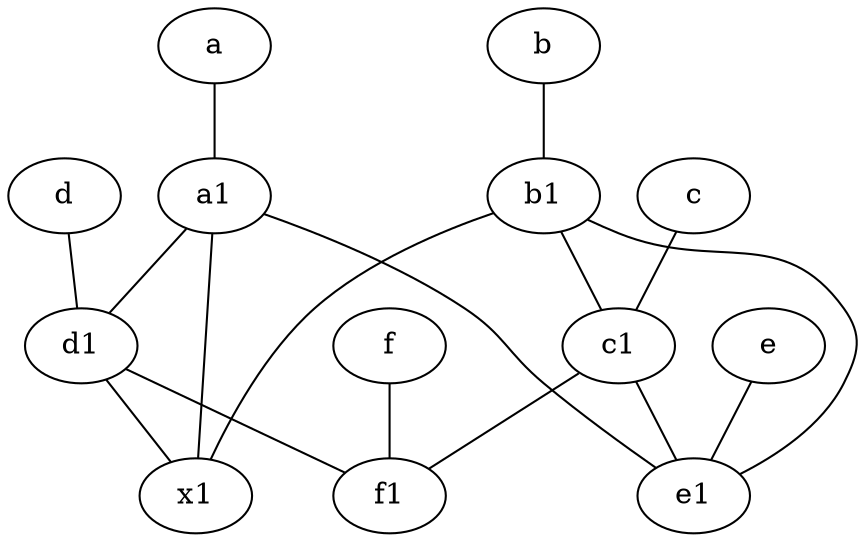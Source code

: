 graph {
	node [labelfontsize=50]
	a1 [labelfontsize=50 pos="8,3!"]
	x1 [labelfontsize=50]
	c1 [labelfontsize=50 pos="4.5,3!"]
	b [labelfontsize=50 pos="10,4!"]
	d1 [labelfontsize=50 pos="3,5!"]
	c [labelfontsize=50 pos="4.5,2!"]
	d [labelfontsize=50 pos="2,5!"]
	a [labelfontsize=50 pos="8,2!"]
	b1 [labelfontsize=50 pos="9,4!"]
	f1 [labelfontsize=50 pos="3,8!"]
	e [labelfontsize=50 pos="7,9!"]
	e1 [labelfontsize=50 pos="7,7!"]
	f [labelfontsize=50 pos="3,9!"]
	c1 -- f1
	b1 -- e1
	c -- c1
	a1 -- d1
	d1 -- f1
	b -- b1
	b1 -- x1
	d -- d1
	c1 -- e1
	d1 -- x1
	a1 -- x1
	a1 -- e1
	a -- a1
	f -- f1
	b1 -- c1
	e -- e1
}
